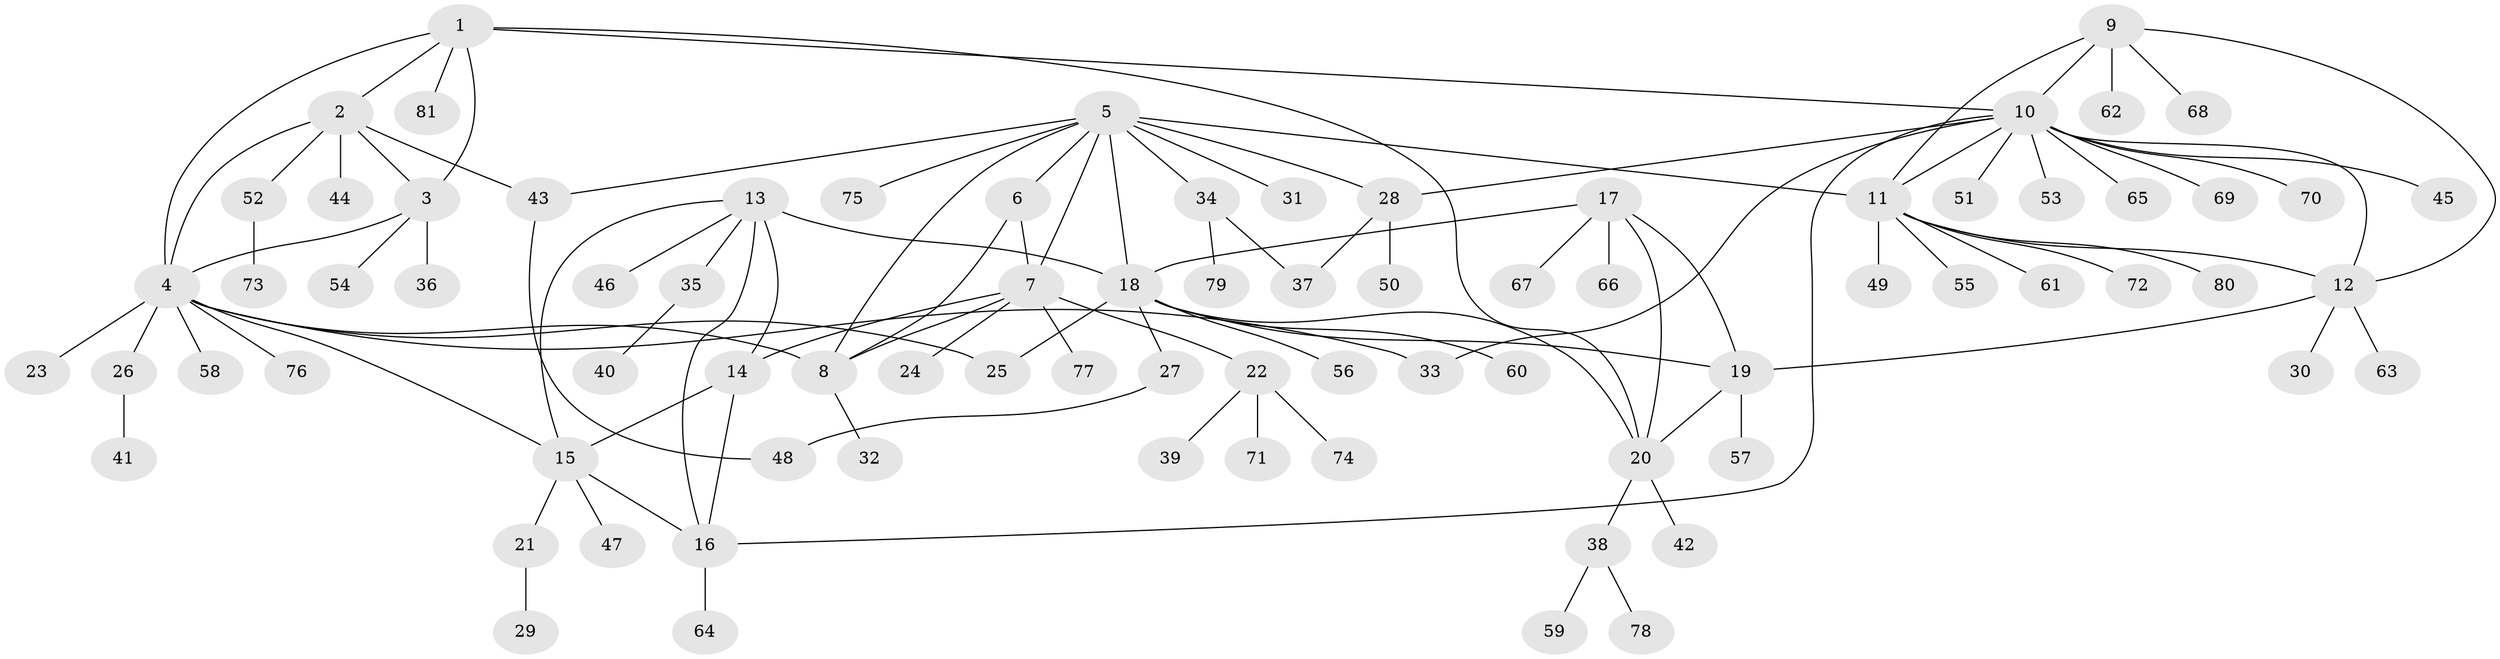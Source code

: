 // coarse degree distribution, {6: 0.01639344262295082, 7: 0.04918032786885246, 4: 0.03278688524590164, 11: 0.01639344262295082, 10: 0.03278688524590164, 5: 0.06557377049180328, 15: 0.01639344262295082, 1: 0.6557377049180327, 3: 0.04918032786885246, 2: 0.06557377049180328}
// Generated by graph-tools (version 1.1) at 2025/42/03/06/25 10:42:07]
// undirected, 81 vertices, 107 edges
graph export_dot {
graph [start="1"]
  node [color=gray90,style=filled];
  1;
  2;
  3;
  4;
  5;
  6;
  7;
  8;
  9;
  10;
  11;
  12;
  13;
  14;
  15;
  16;
  17;
  18;
  19;
  20;
  21;
  22;
  23;
  24;
  25;
  26;
  27;
  28;
  29;
  30;
  31;
  32;
  33;
  34;
  35;
  36;
  37;
  38;
  39;
  40;
  41;
  42;
  43;
  44;
  45;
  46;
  47;
  48;
  49;
  50;
  51;
  52;
  53;
  54;
  55;
  56;
  57;
  58;
  59;
  60;
  61;
  62;
  63;
  64;
  65;
  66;
  67;
  68;
  69;
  70;
  71;
  72;
  73;
  74;
  75;
  76;
  77;
  78;
  79;
  80;
  81;
  1 -- 2;
  1 -- 3;
  1 -- 4;
  1 -- 10;
  1 -- 20;
  1 -- 81;
  2 -- 3;
  2 -- 4;
  2 -- 43;
  2 -- 44;
  2 -- 52;
  3 -- 4;
  3 -- 36;
  3 -- 54;
  4 -- 8;
  4 -- 15;
  4 -- 23;
  4 -- 25;
  4 -- 26;
  4 -- 33;
  4 -- 58;
  4 -- 76;
  5 -- 6;
  5 -- 7;
  5 -- 8;
  5 -- 11;
  5 -- 18;
  5 -- 28;
  5 -- 31;
  5 -- 34;
  5 -- 43;
  5 -- 75;
  6 -- 7;
  6 -- 8;
  7 -- 8;
  7 -- 14;
  7 -- 22;
  7 -- 24;
  7 -- 77;
  8 -- 32;
  9 -- 10;
  9 -- 11;
  9 -- 12;
  9 -- 62;
  9 -- 68;
  10 -- 11;
  10 -- 12;
  10 -- 16;
  10 -- 28;
  10 -- 33;
  10 -- 45;
  10 -- 51;
  10 -- 53;
  10 -- 65;
  10 -- 69;
  10 -- 70;
  11 -- 12;
  11 -- 49;
  11 -- 55;
  11 -- 61;
  11 -- 72;
  11 -- 80;
  12 -- 19;
  12 -- 30;
  12 -- 63;
  13 -- 14;
  13 -- 15;
  13 -- 16;
  13 -- 18;
  13 -- 35;
  13 -- 46;
  14 -- 15;
  14 -- 16;
  15 -- 16;
  15 -- 21;
  15 -- 47;
  16 -- 64;
  17 -- 18;
  17 -- 19;
  17 -- 20;
  17 -- 66;
  17 -- 67;
  18 -- 19;
  18 -- 20;
  18 -- 25;
  18 -- 27;
  18 -- 56;
  18 -- 60;
  19 -- 20;
  19 -- 57;
  20 -- 38;
  20 -- 42;
  21 -- 29;
  22 -- 39;
  22 -- 71;
  22 -- 74;
  26 -- 41;
  27 -- 48;
  28 -- 37;
  28 -- 50;
  34 -- 37;
  34 -- 79;
  35 -- 40;
  38 -- 59;
  38 -- 78;
  43 -- 48;
  52 -- 73;
}
